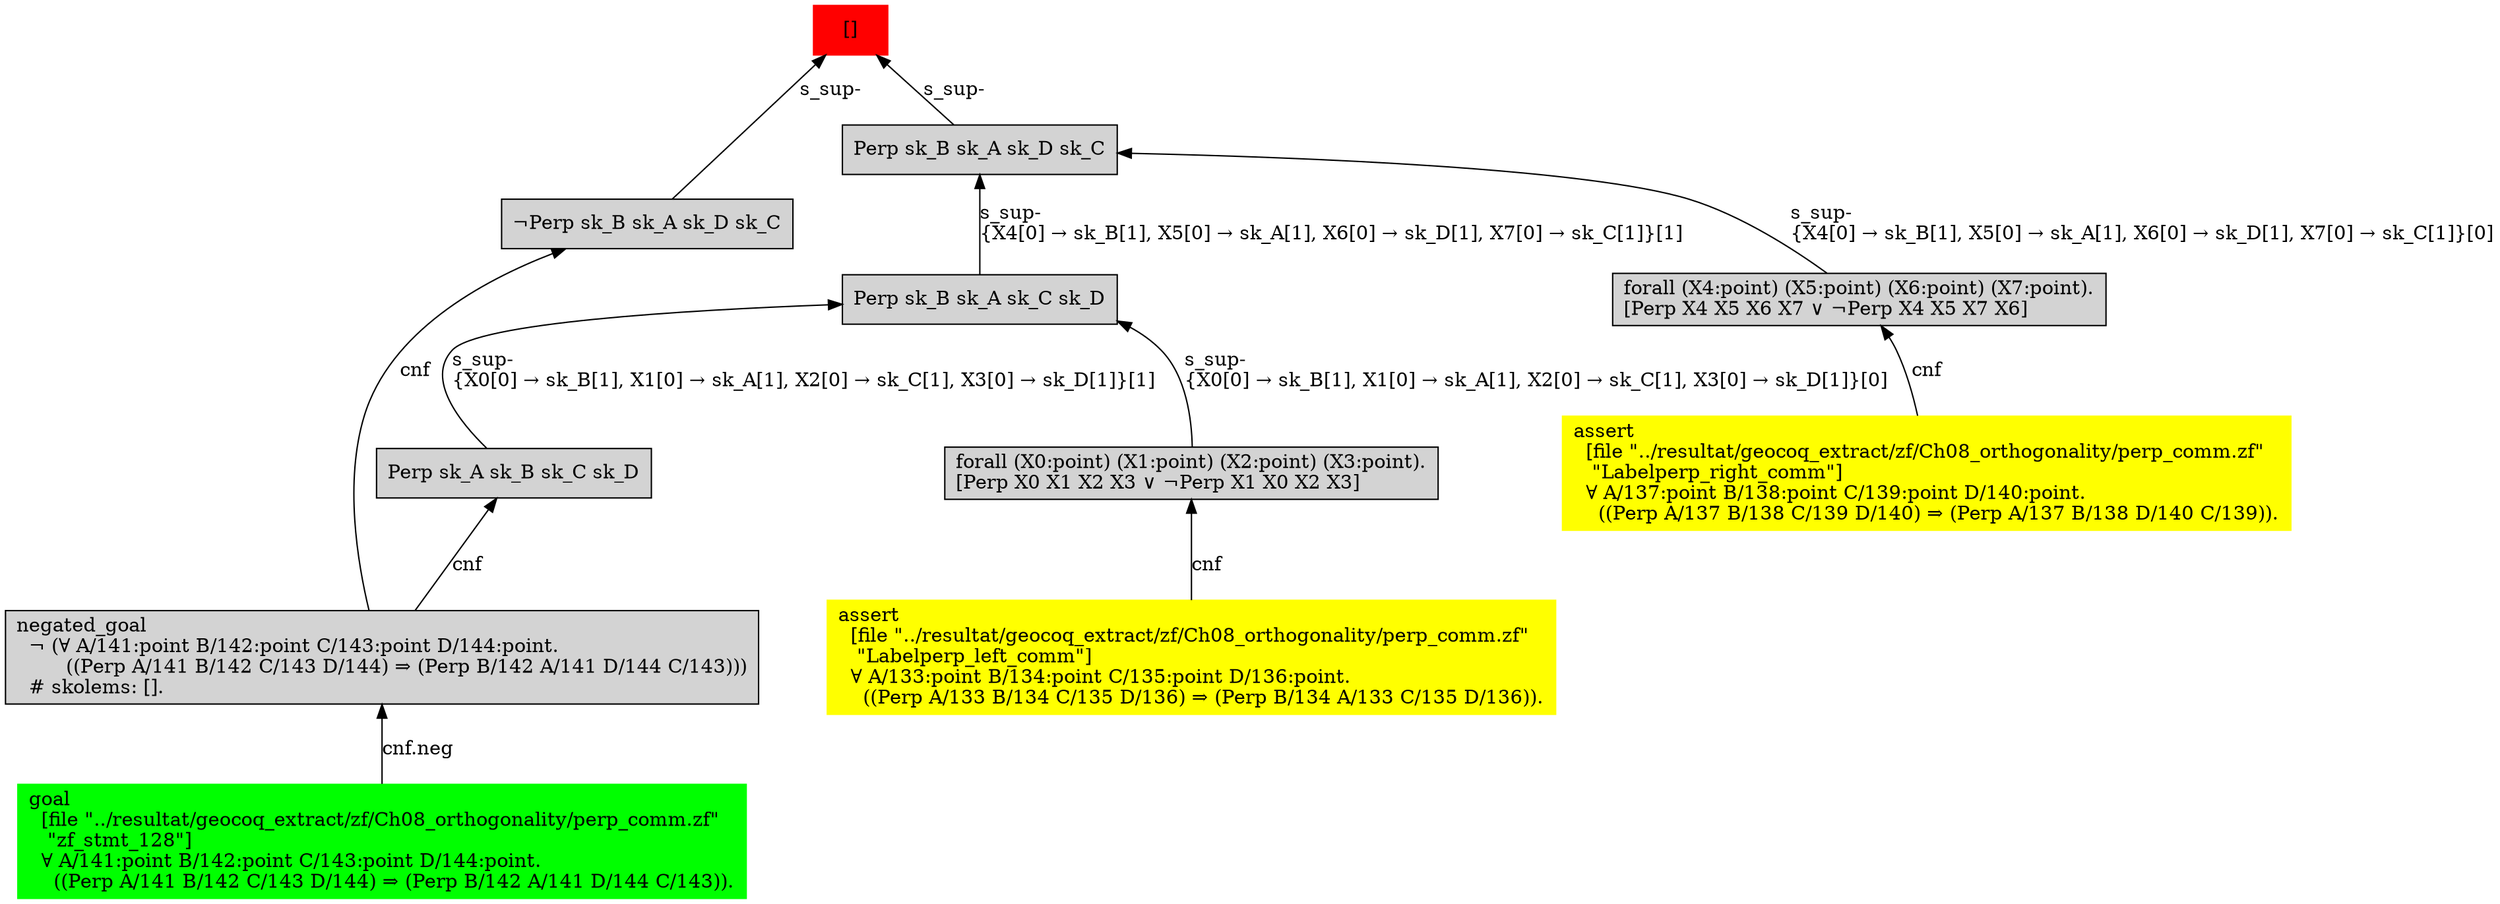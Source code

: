 digraph "unsat_graph" {
  vertex_0 [color=red, label="[]", shape=box, style=filled];
  vertex_0 -> vertex_1 [label="s_sup-\l", dir="back"];
  vertex_1 [shape=box, label="¬Perp sk_B sk_A sk_D sk_C\l", style=filled];
  vertex_1 -> vertex_2 [label="cnf", dir="back"];
  vertex_2 [shape=box, label="negated_goal\l  ¬ (∀ A/141:point B/142:point C/143:point D/144:point.\l        ((Perp A/141 B/142 C/143 D/144) ⇒ (Perp B/142 A/141 D/144 C/143)))\l  # skolems: [].\l", style=filled];
  vertex_2 -> vertex_3 [label="cnf.neg", dir="back"];
  vertex_3 [color=green, shape=box, label="goal\l  [file \"../resultat/geocoq_extract/zf/Ch08_orthogonality/perp_comm.zf\" \l   \"zf_stmt_128\"]\l  ∀ A/141:point B/142:point C/143:point D/144:point.\l    ((Perp A/141 B/142 C/143 D/144) ⇒ (Perp B/142 A/141 D/144 C/143)).\l", style=filled];
  vertex_0 -> vertex_4 [label="s_sup-\l", dir="back"];
  vertex_4 [shape=box, label="Perp sk_B sk_A sk_D sk_C\l", style=filled];
  vertex_4 -> vertex_5 [label="s_sup-\l\{X4[0] → sk_B[1], X5[0] → sk_A[1], X6[0] → sk_D[1], X7[0] → sk_C[1]\}[0]\l", dir="back"];
  vertex_5 [shape=box, label="forall (X4:point) (X5:point) (X6:point) (X7:point).\l[Perp X4 X5 X6 X7 ∨ ¬Perp X4 X5 X7 X6]\l", style=filled];
  vertex_5 -> vertex_6 [label="cnf", dir="back"];
  vertex_6 [color=yellow, shape=box, label="assert\l  [file \"../resultat/geocoq_extract/zf/Ch08_orthogonality/perp_comm.zf\" \l   \"Labelperp_right_comm\"]\l  ∀ A/137:point B/138:point C/139:point D/140:point.\l    ((Perp A/137 B/138 C/139 D/140) ⇒ (Perp A/137 B/138 D/140 C/139)).\l", style=filled];
  vertex_4 -> vertex_7 [label="s_sup-\l\{X4[0] → sk_B[1], X5[0] → sk_A[1], X6[0] → sk_D[1], X7[0] → sk_C[1]\}[1]\l", dir="back"];
  vertex_7 [shape=box, label="Perp sk_B sk_A sk_C sk_D\l", style=filled];
  vertex_7 -> vertex_8 [label="s_sup-\l\{X0[0] → sk_B[1], X1[0] → sk_A[1], X2[0] → sk_C[1], X3[0] → sk_D[1]\}[0]\l", dir="back"];
  vertex_8 [shape=box, label="forall (X0:point) (X1:point) (X2:point) (X3:point).\l[Perp X0 X1 X2 X3 ∨ ¬Perp X1 X0 X2 X3]\l", style=filled];
  vertex_8 -> vertex_9 [label="cnf", dir="back"];
  vertex_9 [color=yellow, shape=box, label="assert\l  [file \"../resultat/geocoq_extract/zf/Ch08_orthogonality/perp_comm.zf\" \l   \"Labelperp_left_comm\"]\l  ∀ A/133:point B/134:point C/135:point D/136:point.\l    ((Perp A/133 B/134 C/135 D/136) ⇒ (Perp B/134 A/133 C/135 D/136)).\l", style=filled];
  vertex_7 -> vertex_10 [label="s_sup-\l\{X0[0] → sk_B[1], X1[0] → sk_A[1], X2[0] → sk_C[1], X3[0] → sk_D[1]\}[1]\l", dir="back"];
  vertex_10 [shape=box, label="Perp sk_A sk_B sk_C sk_D\l", style=filled];
  vertex_10 -> vertex_2 [label="cnf", dir="back"];
  }


